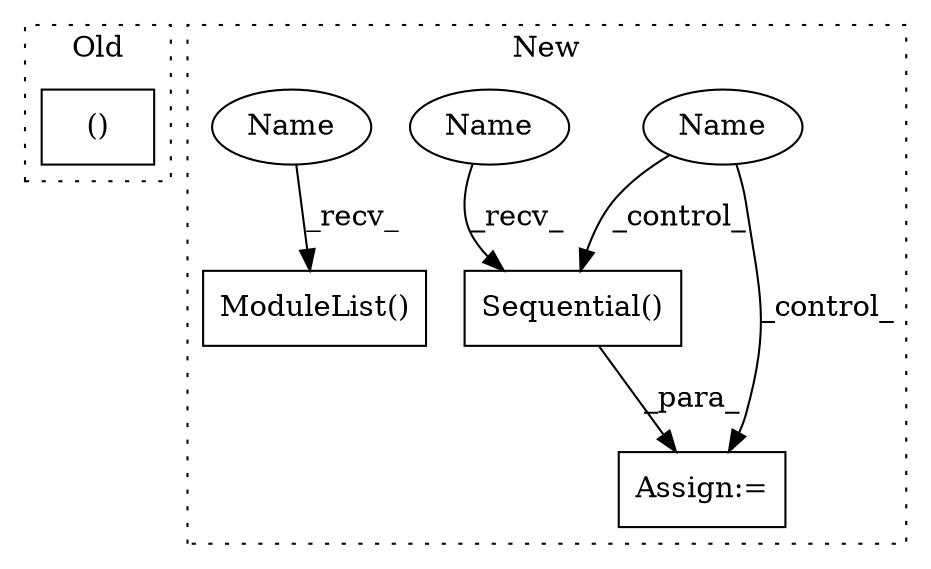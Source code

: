 digraph G {
subgraph cluster0 {
1 [label="()" a="54" s="248" l="4" shape="box"];
label = "Old";
style="dotted";
}
subgraph cluster1 {
2 [label="ModuleList()" a="75" s="1089,1114" l="14,1" shape="box"];
3 [label="Sequential()" a="75" s="471,622" l="27,14" shape="box"];
4 [label="Name" a="87" s="428" l="1" shape="ellipse"];
5 [label="Assign:=" a="68" s="468" l="3" shape="box"];
6 [label="Name" a="87" s="1089" l="2" shape="ellipse"];
7 [label="Name" a="87" s="471" l="2" shape="ellipse"];
label = "New";
style="dotted";
}
3 -> 5 [label="_para_"];
4 -> 5 [label="_control_"];
4 -> 3 [label="_control_"];
6 -> 2 [label="_recv_"];
7 -> 3 [label="_recv_"];
}